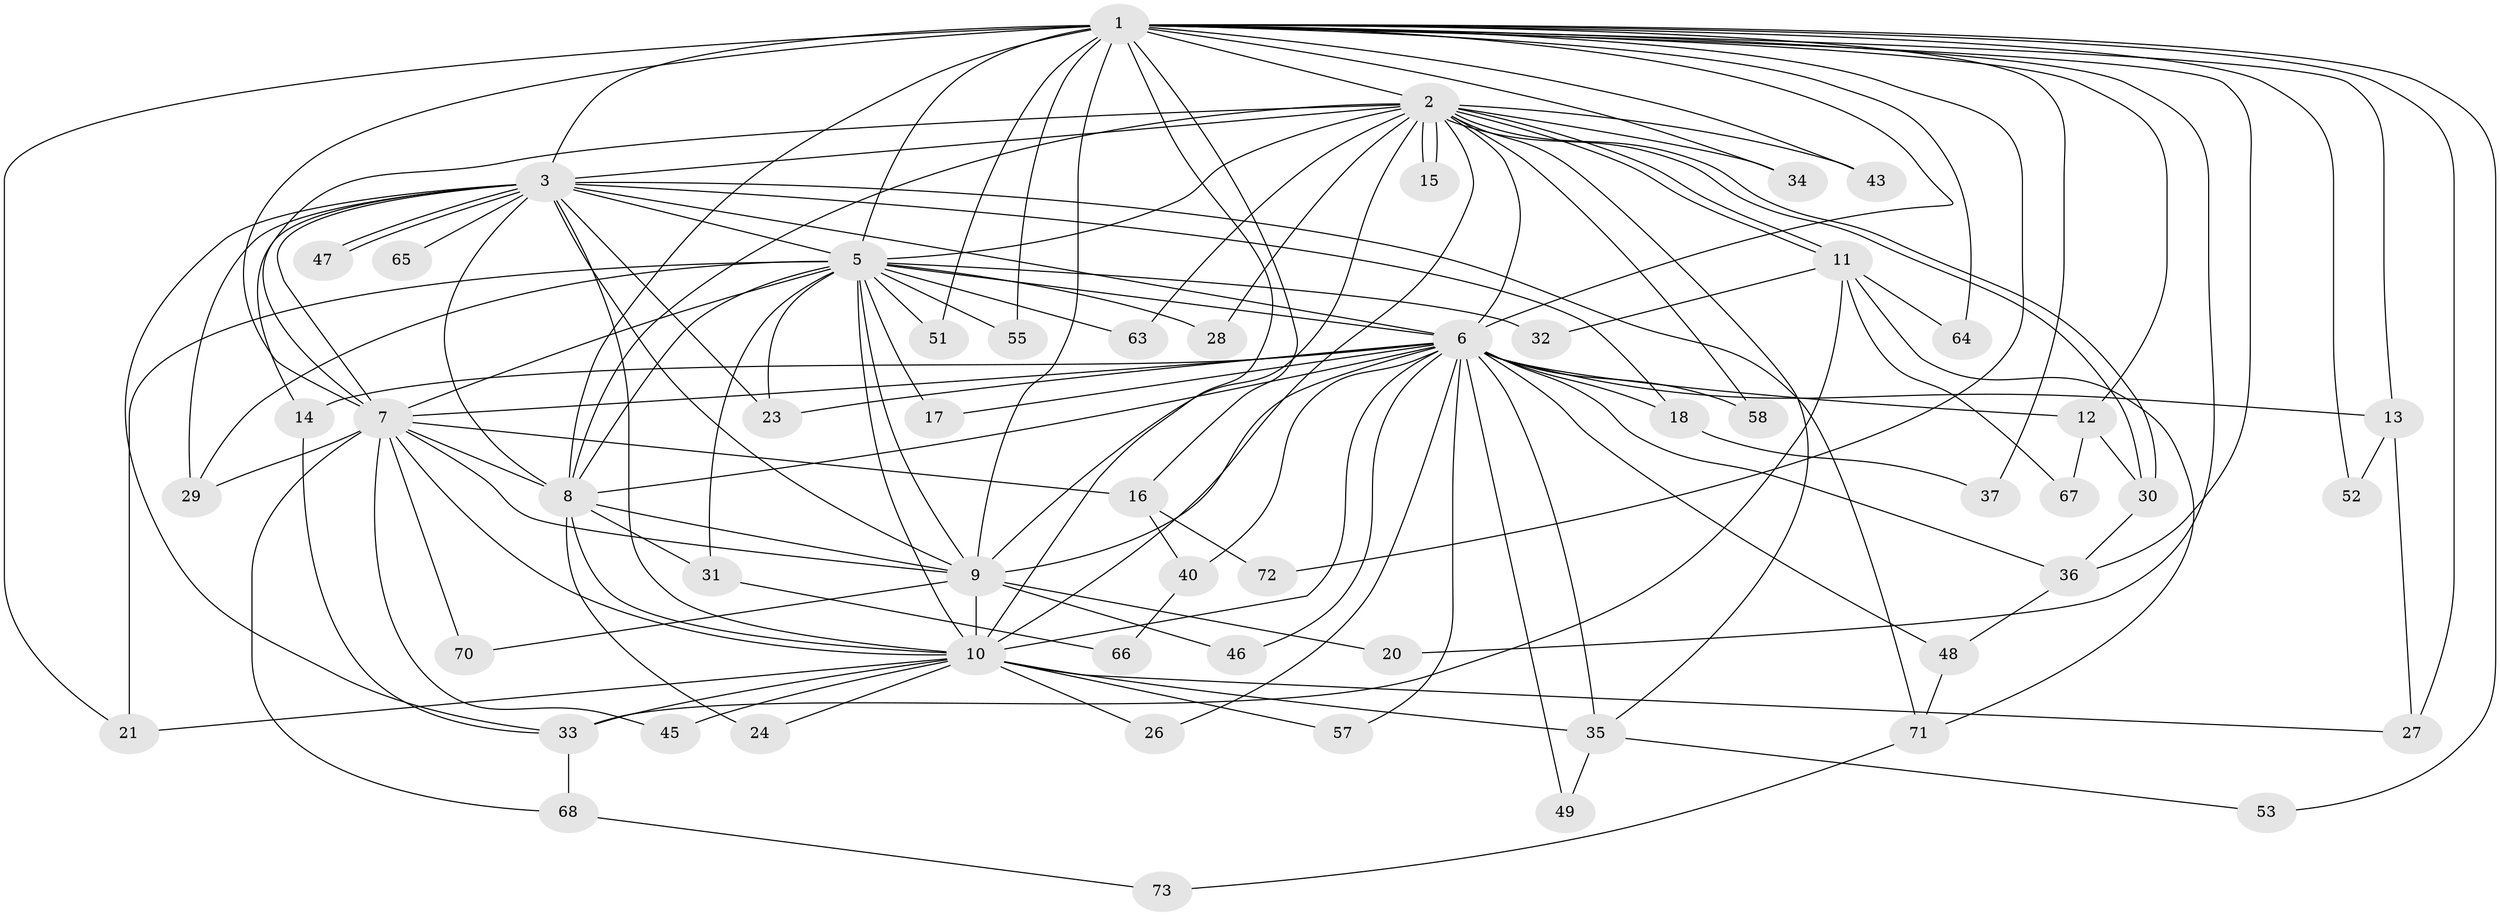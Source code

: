 // original degree distribution, {20: 0.013333333333333334, 22: 0.013333333333333334, 19: 0.02666666666666667, 17: 0.013333333333333334, 25: 0.013333333333333334, 15: 0.013333333333333334, 12: 0.013333333333333334, 14: 0.013333333333333334, 18: 0.013333333333333334, 7: 0.013333333333333334, 3: 0.21333333333333335, 4: 0.08, 2: 0.5333333333333333, 5: 0.02666666666666667}
// Generated by graph-tools (version 1.1) at 2025/41/03/06/25 10:41:35]
// undirected, 56 vertices, 139 edges
graph export_dot {
graph [start="1"]
  node [color=gray90,style=filled];
  1 [super="+4"];
  2 [super="+50"];
  3 [super="+25"];
  5 [super="+22"];
  6 [super="+74"];
  7 [super="+54"];
  8 [super="+39"];
  9 [super="+44"];
  10 [super="+56"];
  11 [super="+61"];
  12 [super="+59"];
  13 [super="+38"];
  14;
  15;
  16 [super="+19"];
  17;
  18;
  20;
  21;
  23 [super="+69"];
  24;
  26;
  27;
  28;
  29 [super="+41"];
  30;
  31;
  32;
  33 [super="+42"];
  34;
  35 [super="+60"];
  36 [super="+62"];
  37;
  40;
  43;
  45;
  46;
  47;
  48;
  49;
  51;
  52;
  53;
  55;
  57;
  58;
  63;
  64;
  65;
  66;
  67;
  68;
  70;
  71 [super="+75"];
  72;
  73;
  1 -- 2 [weight=2];
  1 -- 3 [weight=3];
  1 -- 5 [weight=2];
  1 -- 6 [weight=2];
  1 -- 7 [weight=2];
  1 -- 8 [weight=3];
  1 -- 9 [weight=3];
  1 -- 10 [weight=2];
  1 -- 12;
  1 -- 13;
  1 -- 20;
  1 -- 34;
  1 -- 36;
  1 -- 43;
  1 -- 51;
  1 -- 64;
  1 -- 72;
  1 -- 16;
  1 -- 21;
  1 -- 27;
  1 -- 37;
  1 -- 52;
  1 -- 53;
  1 -- 55;
  2 -- 3 [weight=2];
  2 -- 5;
  2 -- 6;
  2 -- 7;
  2 -- 8;
  2 -- 9;
  2 -- 10;
  2 -- 11;
  2 -- 11;
  2 -- 15;
  2 -- 15;
  2 -- 28;
  2 -- 30;
  2 -- 30;
  2 -- 34;
  2 -- 43;
  2 -- 58;
  2 -- 63;
  2 -- 35;
  3 -- 5;
  3 -- 6;
  3 -- 7;
  3 -- 8;
  3 -- 9;
  3 -- 10;
  3 -- 14;
  3 -- 18;
  3 -- 23;
  3 -- 29;
  3 -- 47;
  3 -- 47;
  3 -- 65 [weight=2];
  3 -- 71;
  3 -- 33;
  5 -- 6;
  5 -- 7 [weight=2];
  5 -- 8;
  5 -- 9;
  5 -- 10;
  5 -- 17;
  5 -- 23;
  5 -- 29;
  5 -- 31;
  5 -- 32;
  5 -- 51;
  5 -- 55;
  5 -- 63;
  5 -- 21;
  5 -- 28;
  6 -- 7;
  6 -- 8;
  6 -- 9;
  6 -- 10 [weight=2];
  6 -- 12;
  6 -- 13;
  6 -- 14;
  6 -- 17;
  6 -- 18;
  6 -- 26;
  6 -- 35;
  6 -- 40;
  6 -- 46;
  6 -- 48;
  6 -- 49;
  6 -- 57;
  6 -- 58;
  6 -- 23;
  6 -- 36;
  7 -- 8;
  7 -- 9;
  7 -- 10;
  7 -- 16 [weight=2];
  7 -- 45;
  7 -- 68;
  7 -- 70;
  7 -- 29;
  8 -- 9;
  8 -- 10;
  8 -- 24;
  8 -- 31;
  9 -- 10 [weight=2];
  9 -- 20;
  9 -- 46;
  9 -- 70;
  10 -- 21;
  10 -- 24;
  10 -- 26;
  10 -- 27;
  10 -- 33;
  10 -- 35;
  10 -- 45;
  10 -- 57;
  11 -- 32;
  11 -- 64;
  11 -- 67;
  11 -- 33;
  11 -- 71;
  12 -- 67;
  12 -- 30;
  13 -- 52;
  13 -- 27;
  14 -- 33;
  16 -- 40;
  16 -- 72;
  18 -- 37;
  30 -- 36;
  31 -- 66;
  33 -- 68;
  35 -- 49;
  35 -- 53;
  36 -- 48;
  40 -- 66;
  48 -- 71;
  68 -- 73;
  71 -- 73;
}
